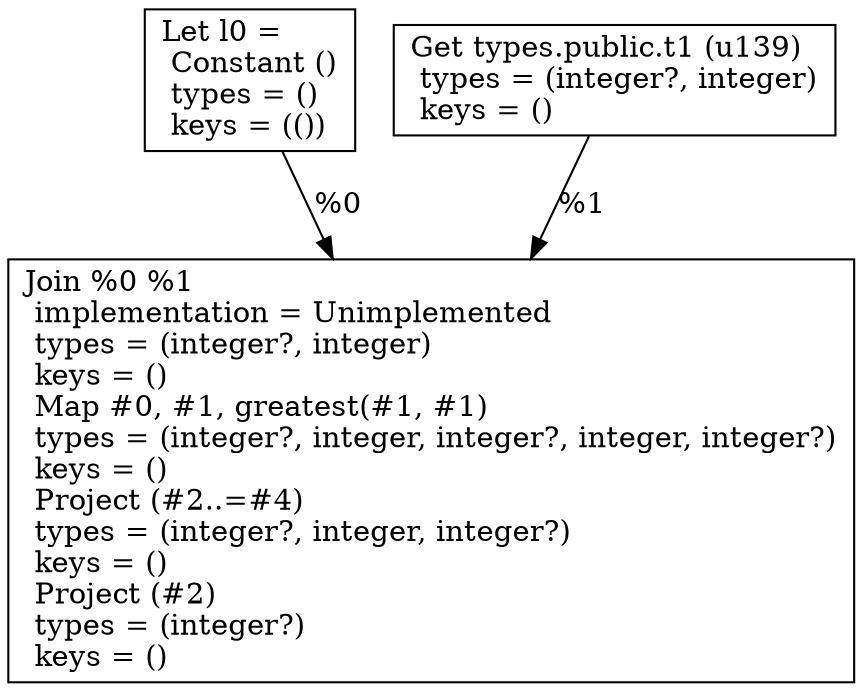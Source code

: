 digraph G {
    node0 [shape = record, label="Let l0 =\l Constant ()\l  types = ()\l  keys = (())\l"]
    node1 [shape = record, label=" Get types.public.t1 (u139)\l  types = (integer?, integer)\l  keys = ()\l"]
    node2 [shape = record, label=" Join %0 %1\l  implementation = Unimplemented\l  types = (integer?, integer)\l  keys = ()\l Map #0, #1, greatest(#1, #1)\l  types = (integer?, integer, integer?, integer, integer?)\l  keys = ()\l Project (#2..=#4)\l  types = (integer?, integer, integer?)\l  keys = ()\l Project (#2)\l  types = (integer?)\l  keys = ()\l"]
    node0 -> node2 [label = "%0\l"]
    node1 -> node2 [label = "%1\l"]
}
